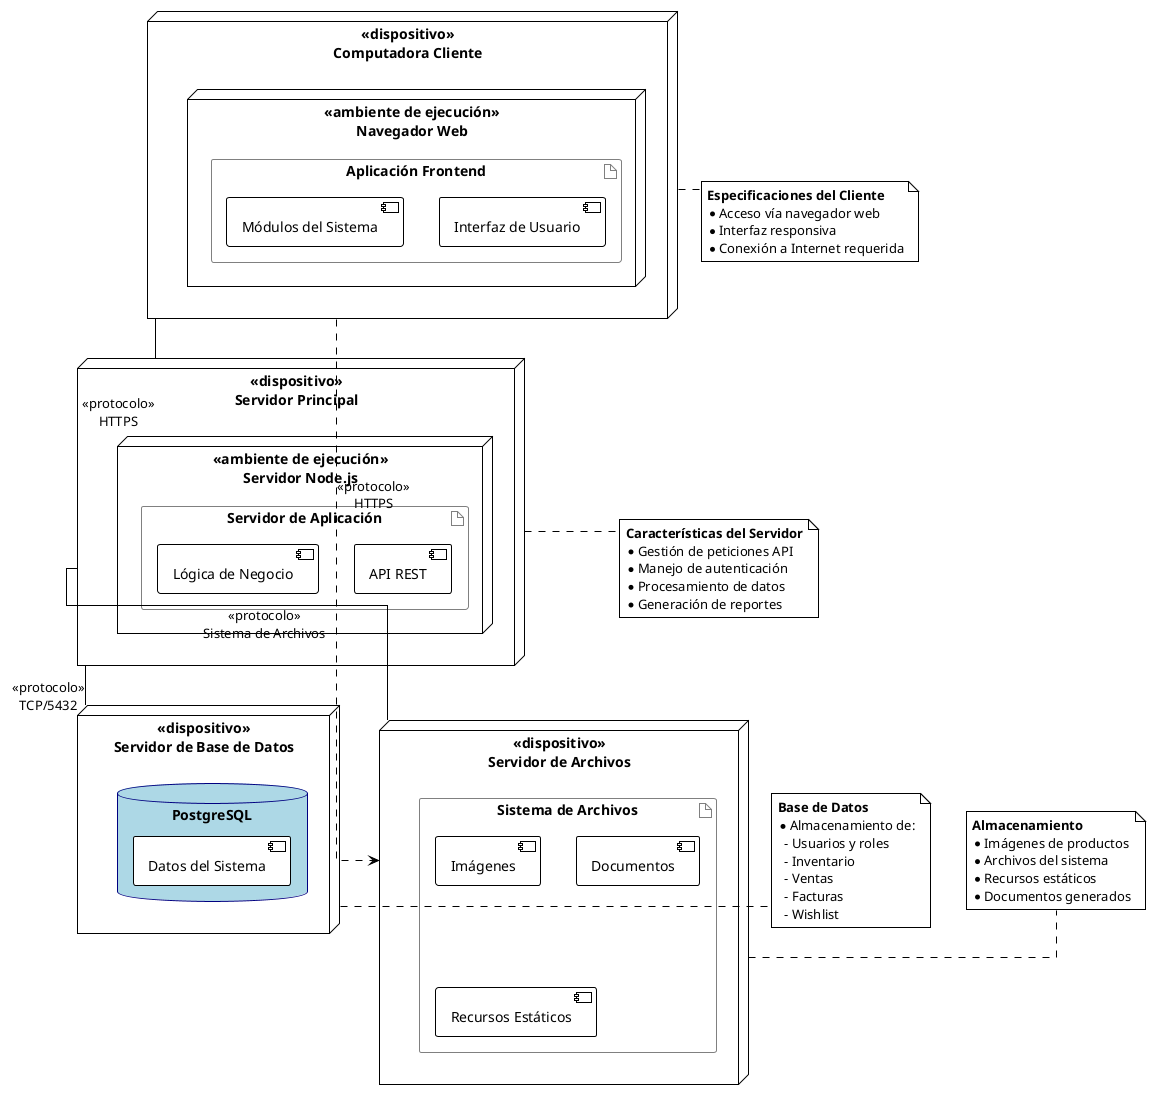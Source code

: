 @startuml Diagrama_Distribucion_Libreria_Don_Hector

!theme plain
skinparam linetype ortho
skinparam BackgroundColor white
skinparam componentStyle uml2

' Estilos
skinparam node {
    BackgroundColor White
    BorderColor Black
    FontStyle bold
}

skinparam database {
    BackgroundColor LightBlue
    BorderColor Navy
}

skinparam artifact {
    BackgroundColor White
    BorderColor Gray
}

' Nodo Cliente
node "<<dispositivo>>\nComputadora Cliente" as clienteNode {
    node "<<ambiente de ejecución>>\nNavegador Web" as navegador {
        artifact "Aplicación Frontend" as appCliente {
            [Interfaz de Usuario]
            [Módulos del Sistema]
        }
    }
}

' Nodo Servidor Principal
node "<<dispositivo>>\nServidor Principal" as servidorNode {
    node "<<ambiente de ejecución>>\nServidor Node.js" as serverApp {
        artifact "Servidor de Aplicación" as appServer {
            [API REST]
            [Lógica de Negocio]
        }
    }
}

' Nodo Base de Datos
node "<<dispositivo>>\nServidor de Base de Datos" as dbNode {
    database "PostgreSQL" as db {
        [Datos del Sistema]
    }
}

' Nodo Almacenamiento
node "<<dispositivo>>\nServidor de Archivos" as storageNode {
    artifact "Sistema de Archivos" as fs {
        [Imágenes]
        [Documentos]
        [Recursos Estáticos]
    }
}

' Relaciones
clienteNode -- servidorNode : "<<protocolo>>\nHTTPS"
servidorNode -- dbNode : "<<protocolo>>\nTCP/5432"
servidorNode -- storageNode : "<<protocolo>>\nSistema de Archivos"
clienteNode ..> storageNode : "<<protocolo>>\nHTTPS"

' Notas explicativas
note right of clienteNode
  **Especificaciones del Cliente**
  * Acceso vía navegador web
  * Interfaz responsiva
  * Conexión a Internet requerida
end note

note right of servidorNode
  **Características del Servidor**
  * Gestión de peticiones API
  * Manejo de autenticación
  * Procesamiento de datos
  * Generación de reportes
end note

note right of dbNode
  **Base de Datos**
  * Almacenamiento de:
    - Usuarios y roles
    - Inventario
    - Ventas
    - Facturas
    - Wishlist
end note

note right of storageNode
  **Almacenamiento**
  * Imágenes de productos
  * Archivos del sistema
  * Recursos estáticos
  * Documentos generados
end note

@enduml